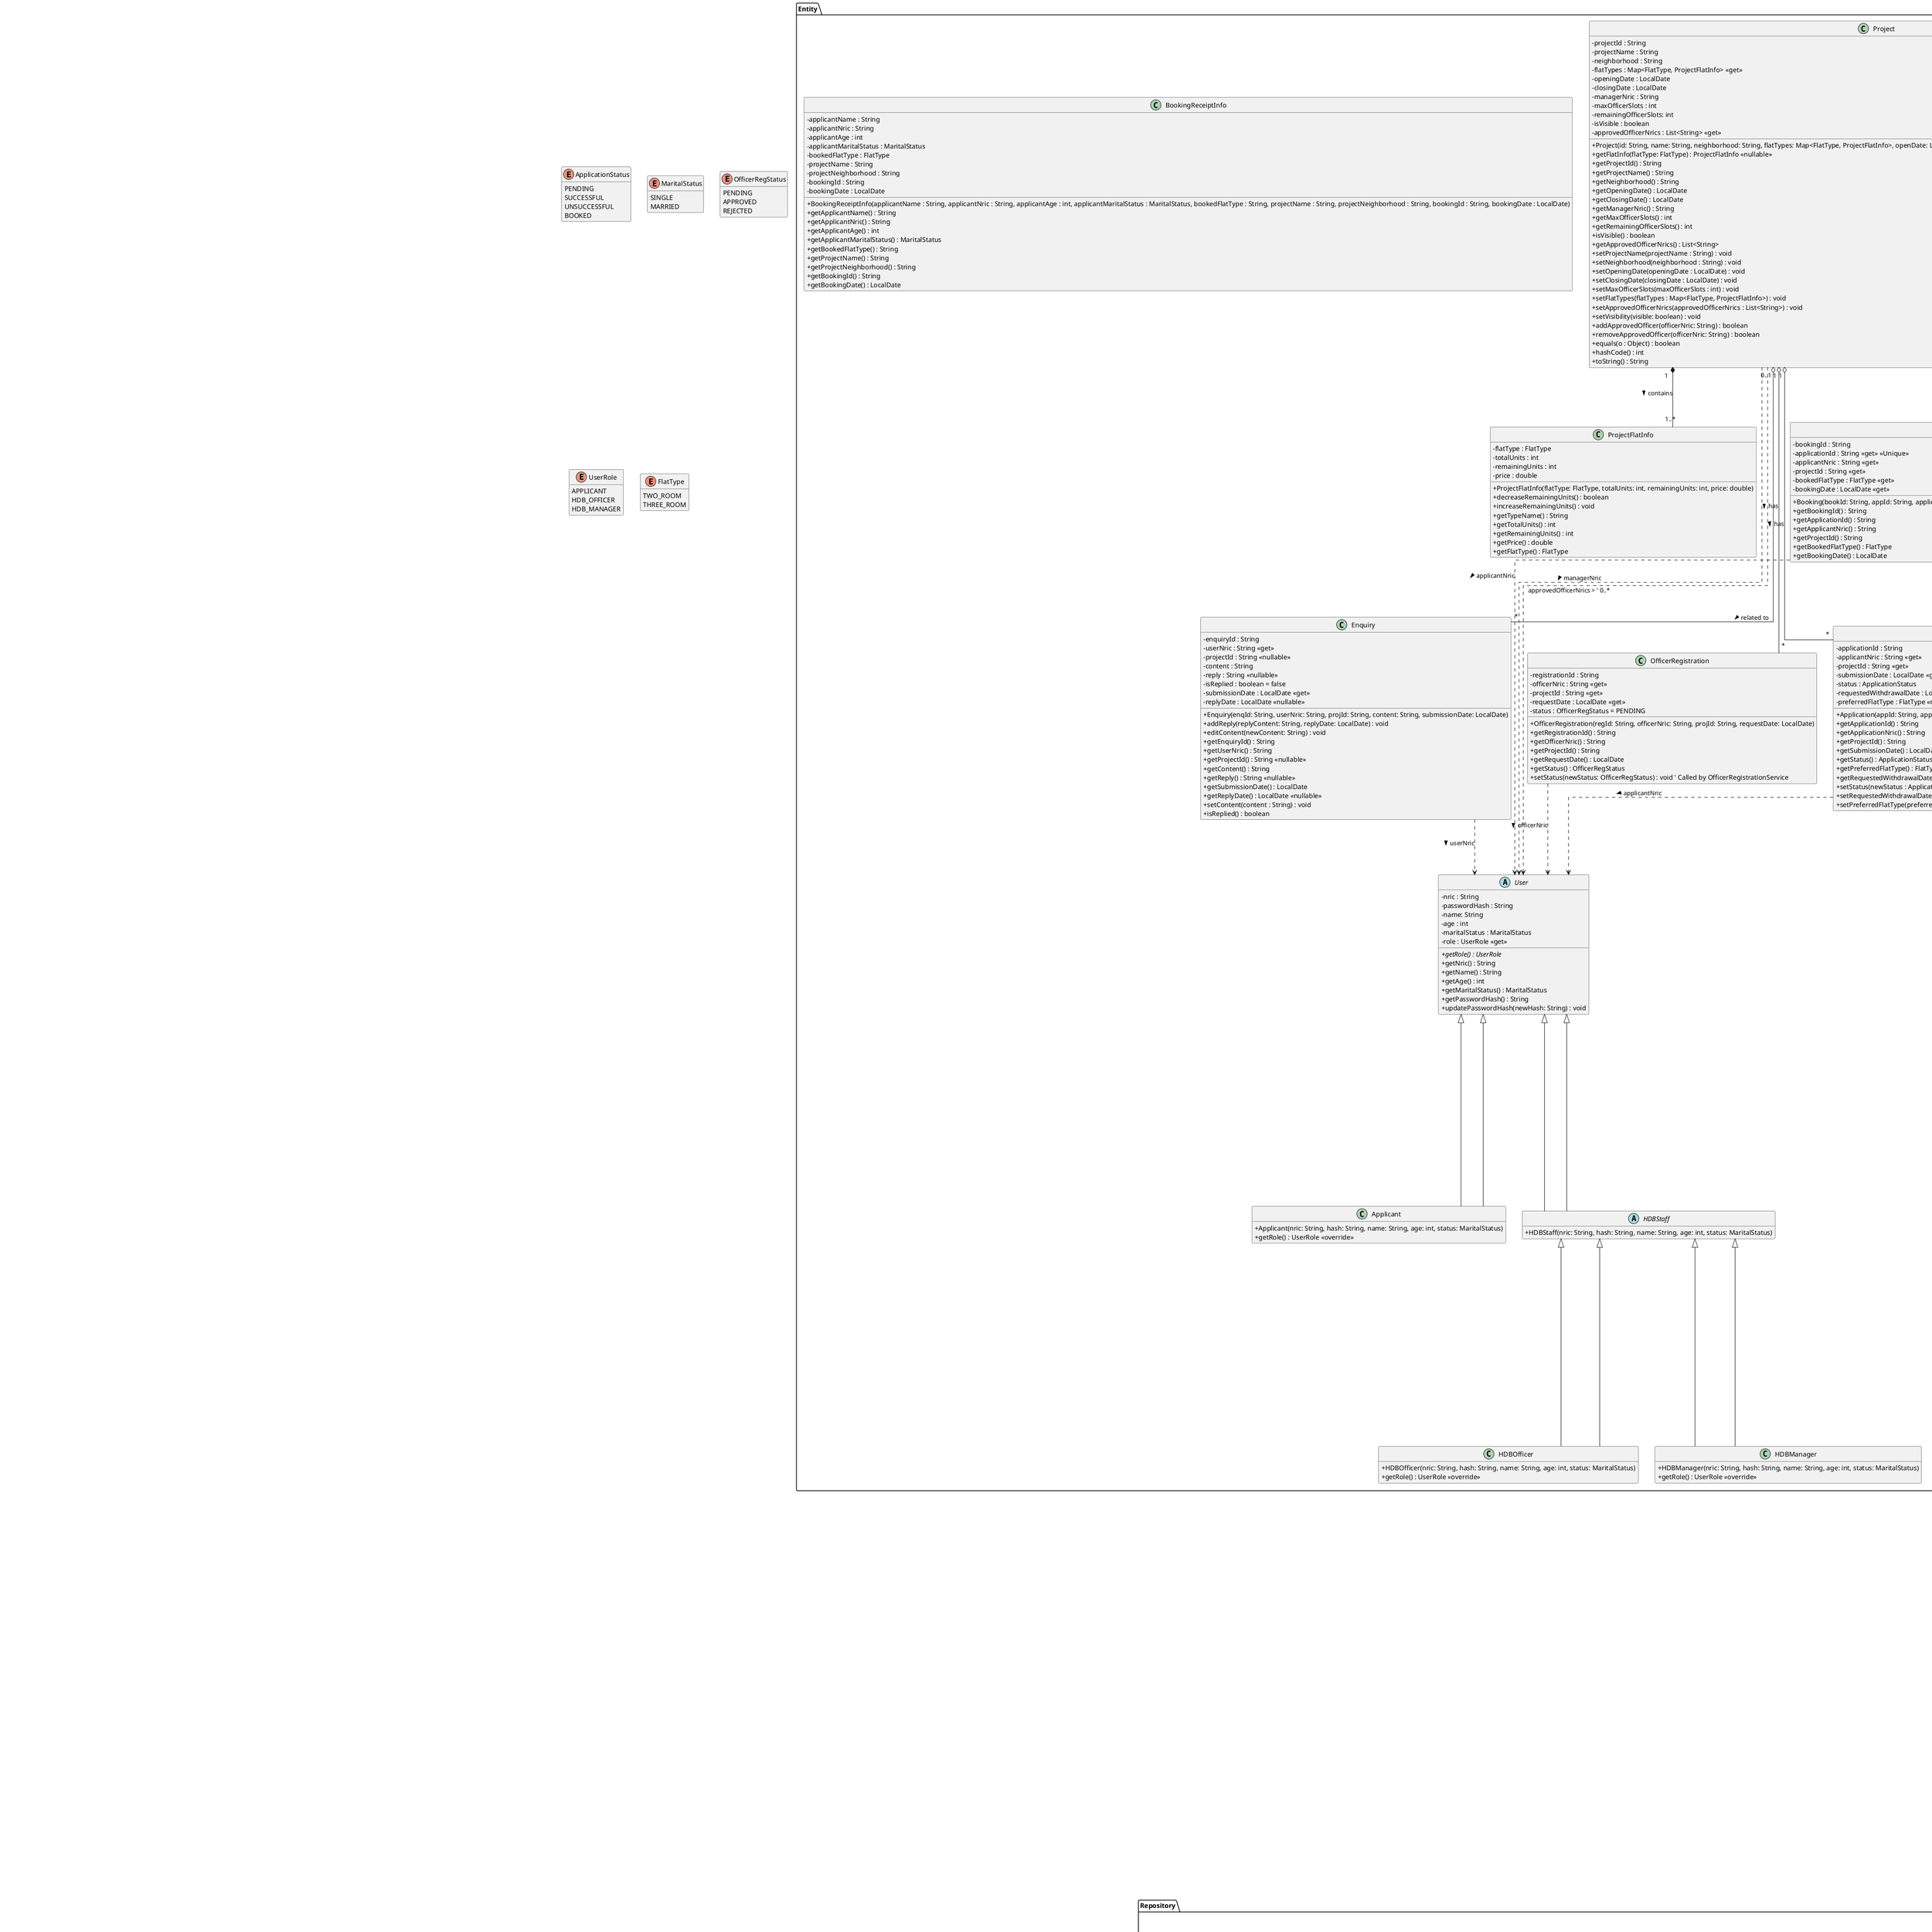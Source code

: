 @startuml

' --- Settings ---
skinparam classAttributeIconSize 0
hide empty members
skinparam packageStyle rect
skinparam linetype ortho

' --- Enums ---
enum ApplicationStatus {
    PENDING
    SUCCESSFUL
    UNSUCCESSFUL
    BOOKED
}
enum MaritalStatus {
    SINGLE
    MARRIED
}
enum OfficerRegStatus {
    PENDING
    APPROVED
    REJECTED
}
enum UserRole {
    APPLICANT
    HDB_OFFICER
    HDB_MANAGER
}
enum FlatType {
    TWO_ROOM
    THREE_ROOM
}

' --- Entity Layer ---
package Entity <<Folder>> {
    abstract class User {
        - nric : String
        - passwordHash : String
        - name: String
        - age : int
        - maritalStatus : MaritalStatus
        - role : UserRole <<get>>
        + {abstract} getRole() : UserRole
        + getNric() : String
        + getName() : String
        + getAge() : int
        + getMaritalStatus() : MaritalStatus
        + getPasswordHash() : String
        + updatePasswordHash(newHash: String) : void
    }

    class Applicant extends User {
        + Applicant(nric: String, hash: String, name: String, age: int, status: MaritalStatus)
        + getRole() : UserRole <<override>>
    }

    abstract class HDBStaff extends User {
         + HDBStaff(nric: String, hash: String, name: String, age: int, status: MaritalStatus)
    }

    class HDBOfficer extends HDBStaff {
        + HDBOfficer(nric: String, hash: String, name: String, age: int, status: MaritalStatus)
        + getRole() : UserRole <<override>>
    }

    class HDBManager extends HDBStaff {
        + HDBManager(nric: String, hash: String, name: String, age: int, status: MaritalStatus)
        + getRole() : UserRole <<override>>
    }

    class ProjectFlatInfo {
        - flatType : FlatType
        - totalUnits : int
        - remainingUnits : int
        - price : double
        + ProjectFlatInfo(flatType: FlatType, totalUnits: int, remainingUnits: int, price: double)
        + decreaseRemainingUnits() : boolean
        + increaseRemainingUnits() : void
        + getTypeName() : String
        + getTotalUnits() : int
        + getRemainingUnits() : int
        + getPrice() : double
        + getFlatType() : FlatType
    }

    class Project {
        - projectId : String
        - projectName : String
        - neighborhood : String
        - flatTypes : Map<FlatType, ProjectFlatInfo> <<get>>
        - openingDate : LocalDate
        - closingDate : LocalDate
        - managerNric : String
        - maxOfficerSlots : int
        - remainingOfficerSlots: int
        - isVisible : boolean
        - approvedOfficerNrics : List<String> <<get>>
        + Project(id: String, name: String, neighborhood: String, flatTypes: Map<FlatType, ProjectFlatInfo>, openDate: LocalDate, closeDate: LocalDate, managerNric: String, maxOfficerSlots: int)
        + getFlatInfo(flatType: FlatType) : ProjectFlatInfo <<nullable>>
        + getProjectId() : String
        + getProjectName() : String
        + getNeighborhood() : String
        + getOpeningDate() : LocalDate
        + getClosingDate() : LocalDate
        + getManagerNric() : String
        + getMaxOfficerSlots() : int
        + getRemainingOfficerSlots() : int
        + isVisible() : boolean
        + getApprovedOfficerNrics() : List<String>
        + setProjectName(projectName : String) : void
        + setNeighborhood(neighborhood : String) : void
        + setOpeningDate(openingDate : LocalDate) : void
        + setClosingDate(closingDate : LocalDate) : void
        + setMaxOfficerSlots(maxOfficerSlots : int) : void
        + setFlatTypes(flatTypes : Map<FlatType, ProjectFlatInfo>) : void
        + setApprovedOfficerNrics(approvedOfficerNrics : List<String>) : void
        + setVisibility(visible: boolean) : void
        + addApprovedOfficer(officerNric: String) : boolean
        + removeApprovedOfficer(officerNric: String) : boolean
        + equals(o : Object) : boolean
        + hashCode() : int
        + toString() : String
    }

    class Application {
        - applicationId : String
        - applicantNric : String <<get>>
        - projectId : String <<get>>
        - submissionDate : LocalDate <<get>>
        - status : ApplicationStatus
        - requestedWithdrawalDate : LocalDate <<nullable>> ' Set by ApplicationService
        - preferredFlatType : FlatType <<nullable>> <<get>> <<set>>
        + Application(appId: String, applicantNric: String, projId: String, submissionDate: LocalDate)
        + getApplicationId() : String
        + getApplicationNric() : String
        + getProjectId() : String
        + getSubmissionDate() : LocalDate
        + getStatus() : ApplicationStatus
        + getPreferredFlatType() : FlatType
        + getRequestedWithdrawalDate() : LocalDate
        + setStatus(newStatus : ApplicationStatus) : void
        + setRequestedWithdrawalDate(requestedWithdrawalDate : LocalDate) : void
        + setPreferredFlatType(preferredFlatType : FlatType) : void
    }

    class Booking {
        - bookingId : String
        - applicationId : String <<get>> <<Unique>>
        - applicantNric : String <<get>>
        - projectId : String <<get>>
        - bookedFlatType : FlatType <<get>>
        - bookingDate : LocalDate <<get>>
        + Booking(bookId: String, appId: String, applicantNric: String, projId: String, flatType: FlatType, bookingDate: LocalDate)
        + getBookingId() : String
        + getApplicationId() : String
        + getApplicantNric() : String
        + getProjectId() : String
        + getBookedFlatType() : FlatType
        + getBookingDate() : LocalDate
    }

    class BookingReceiptInfo {
        - applicantName : String
        - applicantNric : String
        - applicantAge : int
        - applicantMaritalStatus : MaritalStatus
        - bookedFlatType : FlatType
        - projectName : String
        - projectNeighborhood : String
        - bookingId : String
        - bookingDate : LocalDate
        + BookingReceiptInfo(applicantName : String, applicantNric : String, applicantAge : int, applicantMaritalStatus : MaritalStatus, bookedFlatType : String, projectName : String, projectNeighborhood : String, bookingId : String, bookingDate : LocalDate)
        + getApplicantName() : String
        + getApplicantNric() : String
        + getApplicantAge() : int
        + getApplicantMaritalStatus() : MaritalStatus
        + getBookedFlatType() : String
        + getProjectName() : String
        + getProjectNeighborhood() : String
        + getBookingId() : String
        + getBookingDate() : LocalDate
    }

    class Enquiry {
        - enquiryId : String
        - userNric : String <<get>>
        - projectId : String <<nullable>>
        - content : String
        - reply : String <<nullable>>
        - isReplied : boolean = false
        - submissionDate : LocalDate <<get>>
        - replyDate : LocalDate <<nullable>>
        + Enquiry(enqId: String, userNric: String, projId: String, content: String, submissionDate: LocalDate)
        + addReply(replyContent: String, replyDate: LocalDate) : void
        + editContent(newContent: String) : void
        + getEnquiryId() : String
        + getUserNric() : String
        + getProjectId() : String <<nullable>>
        + getContent() : String
        + getReply() : String <<nullable>>
        + getSubmissionDate() : LocalDate
        + getReplyDate() : LocalDate <<nullable>>
        + setContent(content : String) : void
        + isReplied() : boolean
    }

     class OfficerRegistration {
        - registrationId : String
        - officerNric : String <<get>>
        - projectId : String <<get>>
        - requestDate : LocalDate <<get>>
        - status : OfficerRegStatus = PENDING
        + OfficerRegistration(regId: String, officerNric: String, projId: String, requestDate: LocalDate)
        + getRegistrationId() : String
        + getOfficerNric() : String
        + getProjectId() : String
        + getRequestDate() : LocalDate
        + getStatus() : OfficerRegStatus
        + setStatus(newStatus: OfficerRegStatus) : void ' Called by OfficerRegistrationService
    }
}

' --- Exception Package ---
package Exception <<Folder>> {
    class ApplicationException extends Exception {
        + ApplicationException(message: String)
    }
    class AuthenticationException extends Exception {
        + AuthenticationException(message: String)
    }
    class BookingException extends Exception {
        + BookingException(message: String)
    }
    class DataAccessException extends RuntimeException {
        + DataAccessException(message: String, cause: Throwable)
    }
    class RegistrationException extends Exception {
        + RegistrationException(message: String)
    }
    class InvalidInputException extends Exception {
        + InvalidInputException(message: String)
    }
    class WeakPasswordException extends Exception {
        + WeakPasswordException(message: String)
    }

}

' --- Repository Package ---
package Repository <<Folder>> {

    ' --- Helper Class ---
    class CsvRepositoryHelper<ID, T> <<Helper>> {
        - filePath : String <<final>>
        - header : String[] <<final>>
        - deserializer : Function<List<String[]>, Map<ID, T>> <<final>>
        - serializer : Function<Map<ID, T>, List<String[]>> <<final>>
        + CsvRepositoryHelper(filePath: String, header: String[], deserializer: Function<List<String[]>, Map<ID, T>>, serializer: Function<Map<ID, T>, List<String[]>>)
        + loadData() : Map<ID, T> <<throws DataAccessException>>
        + saveData(entities: Map<ID, T>) : void <<throws DataAccessException>>
    }

    interface IRepository<T, ID> <<DIP>> {
        + findById(id : ID) : T <<nullable>>
        + findAll() : Map<ID, T>
        + save(entity : T) : void
        + saveAll(entities: Map<ID, T>) : void
        + loadAll() : Map<ID, T> <<throws DataAccessException>>
    }

    interface IUserRepository extends IRepository<User, String> {
    }

    interface IProjectRepository extends IRepository<Project, String> {
        + findAllFlatInfoIds() : Set<String>
        + deleteById(id : String) : void <<throws DataAccessException>>
    }

    interface IApplicationRepository extends IRepository<Application, String> {
        + findByApplicantNric(nric: String) : Application <<nullable>>
        + findByProjectId(projectId: String) : List<Application>
        + findByStatus(status : ApplicationStatus) : List<Application>
    }

    interface IBookingRepository extends IRepository<Booking, String> {
        + findByApplicantNric(nric: String) : Booking <<nullable>>
        + findByApplicationId(applicationId: String) : Booking <<nullable>>
        + findByProjectId(projectId : String) : List<Booking>
    }

    interface IEnquiryRepository extends IRepository<Enquiry, String> {
        + findByUserNric(nric: String) : List<Enquiry>
        + findByProjectId(projectId: String) : List<Enquiry>
        + deleteById(id : String) : void <<throws DataAccessException>>
    }

    interface IOfficerRegistrationRepository extends IRepository<OfficerRegistration, String> {
        + findByOfficerNric(nric: String) : List<OfficerRegistration>
        + findByProjectId(projectId: String) : List<OfficerRegistration>
    }

    class UserRepository implements IUserRepository {
        - USER_FILE_PATH : String <<static>> final
        - USER_CSV_HEADER : String[] <<static>> final
        - users : Map<String, User>
        - csvHelper : CsvRepositoryHelper<String, User> <<final>>
        - deserializeUsers(csvData : List<String[]>) : Map<String, User>
        - serializeUsers(usersToSerialize : Map<String, User>) : List<String[]>
        + UserRepository()
        + loadAll() : Map<String, User> <<throws DataAccessException>>
        + saveAll(entities : Map<String, User>) : void
        + save(entity : User) : void
        + findById(id: String) : User <<nullable>>
        + findAll() : Map<String, User>
    }

    class ProjectRepository implements IProjectRepository {
        - PROJECT_FILE_PATH : String <<static>> final
        - PROJECT_CSV_HEADER : String[] <<static>> final
        - FLAT_INFO_FILE_PATH : String <<static>> final
        - FLAT_INFO_CSV_HEADER : String[] <<static>> final
        - projects : Map<String, Project>
        - csvHelper : CsvRepositoryHelper<String, Project> <<final>>
        - loadedFlatInfoIds : Set<String>
        - deserializeProjectsAndFlatInfo(projectData : List<String[]>) : Map<String, Project> <<throws DataAccessException>>
        - serializeProjectsAndFlatInfo(projectsToSerialize : Map<String, Project>) : List<String[]> <<throws DataAccessException>>
        + ProjectRepository()
        + loadAll() : Map<String, Project> <<throws DataAccessException>>
        + saveAll(projects: Map<String, Project>) : void
        + save(project: Project) : void
        + findById(projectId: String) : Project <<nullable>>
        + findAll() : Map<String, Project>
        + findAllFlatInfoIds() : Set<String>
        + deleteById(id : String) : void <<throws DataAccessException>>
    }

    class ApplicationRepository implements IApplicationRepository {
        - APPLICATION_FILE_PATH : String <<static>> final
        - APPLICATION_CSV_HEADER : String[] <<static>> final
        - applications : Map<String, Application>
        - csvHelper : CsvRepositoryHelper<String, Application> <<final>>
        - deserializeApplications(applicationData : List<String[]>) : Map<String, Application>
        - serializeApplications(appsToSerialize : Map<String, Application>) : List<String[]>
        + ApplicationRepository()
        + loadAll() : Map<String, Application> <<throws DataAccessException>>
        + saveAll(entities : Map<String, Application>) : void
        + save(application: Application) : void
        + findById(applicationId: String) : Application <<nullable>>
        + findAll() : Map<String, Application>
        + findByApplicantNric(nric: String) : Application <<nullable>>
        + findByProjectId(projectId: String) : List<Application>
        + findByStatus(status : ApplicationStatus) : List<Application>
    }

    class BookingRepository implements IBookingRepository {
        - BOOKING_FILE_PATH : String <<static>> final
        - BOOKING_CSV_HEADER : String[] <<static>> final
        - bookings : Map<String, Booking>
        - csvHelper : CsvRepositoryHelper<String, Booking> <<final>>
        - deserializeBookings(bookingData : List<String[]>) : Map<String, Booking>
        - serializeBookings(booksToSerialize : Map<String, Booking>) : List<String[]>
        + BookingRepository()
        + loadAll() : Map<String, Booking> <<throws DataAccessException>>
        + saveAll(entities : Map<String, Booking>) : void
        + save(booking: Booking) : void
        + findById(bookingId: String) : Booking <<nullable>>
        + findAll() : Map<String, Booking>
        + findByApplicantNric(nric: String) : Booking <<nullable>>
        + findByApplicationId(applicationId: String) : Booking <<nullable>>
        + findByProjectId(projectId : String) : List<Booking>
    }

    class EnquiryRepository implements IEnquiryRepository {
        - ENQUIRY_FILE_PATH : String <<static>> final
        - ENQUIRY_CSV_HEADER : String[] <<static>> final
        - enquiries : Map<String, Enquiry>
        - csvHelper : CsvRepositoryHelper<String, Enquiry> <<final>>
        - deserializeEnquiries(enquiryData : List<String[]>) : Map<String, Enquiry>
        - serializeEnquiries(enqsToSerialize : Map<String, Enquiry>) : List<String[]>
        + EnquiryRepository()
        + loadAll() : Map<String, Enquiry> <<throws DataAccessException>>
        + saveAll(entities : Map<String, Enquiry>) : void
        + save(enquiry: Enquiry) : void
        + findById(enquiryId: String) : Enquiry <<nullable>>
        + findAll() : Map<String, Enquiry>
        + findByUserNric(nric: String) : List<Enquiry>
        + findByProjectId(projectId: String) : List<Enquiry>
        + deleteById(enquiryId : String) : void <<throws DataAccessException>>
    }

    class OfficerRegistrationRepository implements IOfficerRegistrationRepository {
        - OFFICER_REGISTRATION_FILE_PATH : String <<static>> final
        - REGISTRATION_CSV_HEADER : String[] <<static>> final
        - registrations : Map<String, OfficerRegistration>
        - csvHelper : CsvRepositoryHelper<String, OfficerRegistration> <<final>>
        - deserializeRegistrations(registrationData : List<String[]>) : Map<String, OfficerRegistration> 
        - serializeRegistrations(regsToSerialize : Map<String, OfficerRegistration>) : List<String[]>
        + OfficerRegistrationRepository()
        + loadAll() : Map<String, OfficerRegistration> <<throws DataAccessException>>
        + saveAll(entities : Map<String, OfficerRegistration>) : void
        + save(registration: OfficerRegistration) : void
        + findById(registrationId: String) : OfficerRegistration <<nullable>>
        + findAll() : Map<String, OfficerRegistration>
        + findByOfficerNric(nric: String) : List<OfficerRegistration>
        + findByProjectId(projectId: String) : List<OfficerRegistration>
    }
}

' --- Utility Package ---
package Utility <<Folder>> {
    class FileUtil <<Utility>> {
        + {static} readCsvLines(filePath: String) : List<String[]> <<throws IOException>>
        + {static} writeCsvLines(filePath: String, data: List<String[]>, header: String[]) : void <<throws IOException>>
        + {static} parseLocalDate(dateString: String) : LocalDate <<nullable>>
        + {static} formatLocalDate(date: LocalDate) : String
        + {static} parseEnum(enumClass: Class<E>, value: String, defaultValue: E) : E
        + {static} joinList(list: List<String>, delimiter: String) : String
        + {static} splitString(str: String, delimiter: String) : List<String>
        + {static} parseIntOrDefault(value: String, defaultValue: Integer) : Integer
        + {static} parseDoubleOrDefault(value: String, defaultValue: Double) : Double
    }
    class ValidationUtil <<Utility>> {
        - {static final} NRIC_REGEX: String
        - {static final} MIN_LENGTH: int
        - {static final} MAX_LENGTH: int
        - {static final} WHITESPACE_PATTERN: Pattern 
        + {static final} ALLOWED_SPECIAL_CHARS: String
        + {static} isValidNric(nric: String) : boolean
        + {static} validatePasswordStrength(password: String): String
    }
    class PasswordUtil <<Utility>> {
        + {static} hashPassword(plainPassword: String) : String
        + {static} verifyPassword(plainPassword: String, storedHash: String) : boolean
    }
    class IdGenerator <<Utility>> {
        + {static} generateApplicationId() : String
        + {static} generateBookingId() : String
        + {static} generateEnquiryId() : String
        + {static} generateOfficerRegId() : String
        + {static} generateProjectId() : String
        + {static} generateProjectFlatInfoId() : String
    }
    
}

' --- Service Layer ---
package Service <<Folder>> {
    interface IUserService <<ISP>> {
        + findUserById(nric: String) : User <<nullable>>
        + findUserNames(nrics: Collection<String>) : Map<String, String>
    }

    class UserService implements IUserService {
        - userRepository : IUserRepository
        + UserService(userRepository: IUserRepository)
        + findUserById(nric: String) : User <<nullable>>
        + findUserNames(nrics: Collection<String>) : Map<String, String>
    }

    interface IAuthenticationService <<ISP>> {
        + login(nric: String, password: String) : User <<throws AuthenticationException>>
        + changePassword(user: User, newPassword: String) : boolean
        + registerApplicant(nric: String, plainPassword: String, name: String, age: int, maritalStatus MaritalStatus) : boolean <<throws AuthenticationException, DataAccessException>>
    }
    class AuthenticationService implements IAuthenticationService {
        - userRepository : IUserRepository
        + AuthenticationService(userRepository: IUserRepository)
        + login(nric: String, password: String) : User <<throws AuthenticationException>>
        + changePassword(user: User, newPassword: String) : boolean <<throws WeakPasswordException, DataAccessException>>
        + registerApplicant(nric: String, plainPassword: String, name: String, age: int, maritalStatus MaritalStatus) : boolean <<throws AuthenticationException, DataAccessException>>
    }

    interface IBookingService <<ISP>> {
         + performBooking(officer: HDBOfficer, applicantNric: String, flatType: FlatType) : Booking <<throws BookingException>>
         + getBookingsByProject(projectId : String) : List<Booking> <<throws BookingException>>
    }
    class BookingService implements IBookingService {
        - applicationRepo : IApplicationRepository
        - projectRepo : IProjectRepository
        - bookingRepo : IBookingRepository
        - userRepo : IUserRepository
        + BookingService(appRepo: IApplicationRepository, projRepo: IProjectRepository, bookingRepo: IBookingRepository, userRepo: IUserRepository)
        + performBooking(officer: HDBOfficer, applicantNric: String, flatType: FlatType) : Booking <<throws BookingException>>
        + getBookingsByProject(projectId : String) : List<Booking> <<throws BookingException>>
    }

    interface IReceiptService <<ISP>> {
        + generateBookingReceipt(booking: Booking) : BookingReceiptInfo <<throws DataAccessException>>
    }
    class ReceiptService implements IReceiptService {
         - bookingRepo : IBookingRepository
         - userRepo : IUserRepository
         - projectRepo : IProjectRepository
        + ReceiptService(bookRepo: IBookingRepository, userRepo: IUserRepository, projRepo: IProjectRepository)
        + generateBookingReceipt(booking: Booking) : BookingReceiptInfo <<throws DataAccessException>>
    }

    interface IEligibilityService <<ISP>> {
         + canApplicantApply(user: User, project: Project) : boolean
         + isApplicantEligibleForFlatType(user : User, flatType : FlatType) : boolean
         + canOfficerRegister(officer: HDBOfficer, project: Project, allRegistrations: Collection<OfficerRegistration>, allApplications: Collection<Application>) : boolean
         + checkManagerProjectHandlingEligibility(manager : HDBManager, newProjectOpenDate : LocalDate, newProjectCloseDate : LocalDate, allExistingProjects : Collection<Project>) : boolean
     }
     class EligibilityService implements IEligibilityService {
         - projectRepository : IProjectRepository ' Added dependency based on method signature
         + EligibilityService(projectRepository : IProjectRepository)
         + canApplicantApply(user: User, project: Project) : boolean
         + isApplicantEligibleForFlatType(user : User, flatType : FlatType) : boolean
         + canOfficerRegister(officer: HDBOfficer, project: Project, allRegistrations: Collection<OfficerRegistration>, allApplications: Collection<Application>) : boolean
         + checkManagerProjectHandlingEligibility(manager : HDBManager, newProjectOpenDate : LocalDate, newProjectCloseDate : LocalDate, allExistingProjects : Collection<Project>) : boolean
     }

      interface IProjectService <<ISP>> {
        + createProject(manager: HDBManager, name: String, neighborhood: String, flatInfoMap: Map<FlatType, ProjectFlatInfo>, openDate: LocalDate, closeDate: LocalDate, officerSlots: int) : Project <<throws RegistrationException>>;
        + editCoreProjectDetails(manager: HDBManager, projectId: String, name: String, neighborhood: String, openDate: LocalDate, closeDate: LocalDate, officerSlots: int) : boolean;
        + deleteProject(manager: HDBManager, projectId: String) : boolean;
        + toggleVisibility(manager: HDBManager, projectId: String) : boolean;
        + getVisibleProjectsForUser(user: User, filters: Map<String, Object>) : List<Project>;
        + getVisibleProjectsForUser(user: User) : List<Project>;
        + getAllProjects(user: User, filters: Map<String, Object>) : List<Project>;
        + getProjectsManagedBy(managerNric: String) : List<Project>;
        + getProjectsManagedBy(managerNric: String, filters : Map<String, Object>) : List<Project>;
        + findProjectById(projectId: String) : Project <<nullable>>;
        + getProjectsAvailableForOfficerRegistration(officer: HDBOfficer): List<Project>;
    }

    class ProjectService implements IProjectService {
        - projectRepo : IProjectRepository;
        - userRepo : IUserRepository;
        - eligibilityService : IEligibilityService;
        + ProjectService(projectRepo: IProjectRepository, userRepo: IUserRepository, eligSvc: IEligibilityService);
        + createProject(manager: HDBManager, name: String, neighborhood: String, flatInfoMap: Map<FlatType, ProjectFlatInfo>, openDate: LocalDate, closeDate: LocalDate, officerSlots: int) : Project <<throws RegistrationException>>;
        + editCoreProjectDetails(manager: HDBManager, projectId: String, name: String, neighborhood: String, openDate: LocalDate, closeDate: LocalDate, officerSlots: int) : boolean;
        + deleteProject(manager: HDBManager, projectId: String) : boolean;
        + toggleVisibility(manager: HDBManager, projectId: String) : boolean;
        + getVisibleProjectsForUser(user: User, filters: Map<String, Object>) : List<Project>;
        + getVisibleProjectsForUser(user: User) : List<Project>;
        + getAllProjects(user: User, filters: Map<String, Object>) : List<Project>; ' Corrected user type
        + getProjectsManagedBy(managerNric: String) : List<Project>;
        + getProjectsManagedBy(managerNric: String, filters : Map<String, Object>) : List<Project>;
        + findProjectById(projectId: String) : Project <<nullable>>;
        + getProjectsAvailableForOfficerRegistration(officer: HDBOfficer): List<Project>;
    }

    interface IApplicationService <<ISP>> {
        + submitApplication(user: User, projectId: String, preferredFlatType: FlatType <<nullable>>) : Application <<throws ApplicationException>>
        + requestWithdrawal(user: User) : boolean <<throws ApplicationException>>;
        + reviewApplication(manager: HDBManager, applicationId: String, approve: boolean) : boolean <<throws ApplicationException>>;
        + reviewWithdrawal(manager: HDBManager, applicationId: String, approve: boolean) : boolean <<throws ApplicationException>>;
        + getApplicationForUser(applicantNric: String) : Application <<nullable>>;
        + getApplicationsByProject(projectId: String) : List<Application>;
        + getApplicationsByStatus(status: ApplicationStatus) : List<Application>;
    }
    class ApplicationService implements IApplicationService {
        - applicationRepo : IApplicationRepository;
        - projectRepo : IProjectRepository;
        - eligibilityService : IEligibilityService;
        - userRepo : IUserRepository;
        - bookingRepo : IBookingRepository;
        - officerRegRepo : IOfficerRegistrationRepository;
        + ApplicationService(appRepo: IApplicationRepository, projRepo: IProjectRepository, eligSvc: IEligibilityService, userRepo: IUserRepository, bookingRepo: IBookingRepository, officerRegRepo : IOfficerRegistrationRepository);
        + submitApplication(user: User, projectId: String, preferredFlatType: FlatType <<nullable>>) : Application <<throws ApplicationException>>
        + requestWithdrawal(user: User) : boolean <<throws ApplicationException>>;
        + reviewApplication(manager: HDBManager, applicationId: String, approve: boolean) : boolean <<throws ApplicationException>>;
        + reviewWithdrawal(manager: HDBManager, applicationId: String, approve: boolean) : boolean <<throws ApplicationException>>;
        + getApplicationForUser(applicantNric: String) : Application <<nullable>>;
        + getApplicationsByProject(projectId: String) : List<Application>;
        + getApplicationsByStatus(status: ApplicationStatus) : List<Application>;
    }

    interface IOfficerRegistrationService <<ISP>> {
        + requestProjectRegistration(officer: HDBOfficer, projectId: String) : OfficerRegistration <<throws RegistrationException>>;
        + reviewRegistration(manager: HDBManager, registrationId: String, approve: boolean) : boolean <<throws RegistrationException>>;
        + getRegistrationStatus(officer: HDBOfficer, projectId: String) : OfficerRegStatus <<nullable>>;
        + getPendingRegistrations() : List<OfficerRegistration>;
        + getPendingRegistrationsForProject(projectId : String) : List<OfficerRegistration>;
        + getPendingRegistrationsCountForProject(projectId : String) : int;
        + getRegistrationsByProject(projectId: String) : List<OfficerRegistration>;
        + getRegistrationsByOfficer(officerNric: String) : List<OfficerRegistration>;
    }
    class OfficerRegistrationService implements IOfficerRegistrationService {
        - registrationRepo : IOfficerRegistrationRepository;
        - projectRepo : IProjectRepository;
        - applicationRepo : IApplicationRepository;
        - eligibilityService : IEligibilityService;
        + OfficerRegistrationService(regRepo: IOfficerRegistrationRepository, projRepo: IProjectRepository, appRepo: IApplicationRepository, eligSvc: IEligibilityService);
        + requestProjectRegistration(officer: HDBOfficer, projectId: String) : OfficerRegistration <<throws RegistrationException>>;
        + reviewRegistration(manager: HDBManager, registrationId: String, approve: boolean) : boolean <<throws RegistrationException>>;
        + getRegistrationStatus(officer: HDBOfficer, projectId: String) : OfficerRegStatus <<nullable>>;
        + getPendingRegistrations() : List<OfficerRegistration>;
        + getPendingRegistrationsForProject(projectId : String) : List<OfficerRegistration>;
        + getPendingRegistrationsCountForProject(projectId : String) : int;
        + getRegistrationsByProject(projectId: String) : List<OfficerRegistration>;
        + getRegistrationsByOfficer(officerNric: String) : List<OfficerRegistration>;
    }

    interface IEnquiryService <<ISP>> {
        + createEnquiry(user: User, projectId: String <<nullable>>, content: String) : Enquiry;
        + editEnquiry(enquiryId: String, newContent: String, user: User) : boolean;
        + deleteEnquiry(enquiryId: String, user: User) : boolean;
        + replyToEnquiry(enquiryId: String, replyContent: String, staff: HDBStaff) : boolean;
        + viewMyEnquiries(user: User) : List<Enquiry>;
        + viewAllEnquiries() : List<Enquiry>;
        + viewProjectEnquiries(projectId: String) : List<Enquiry>;
        + findEnquiryById(enquiryId: String) : Enquiry <<nullable>>;
    }
    class EnquiryService implements IEnquiryService {
        - enquiryRepo : IEnquiryRepository;
        + EnquiryService(enquiryRepo: IEnquiryRepository);
        + createEnquiry(user: User, projectId: String <<nullable>>, content: String) : Enquiry;
        + editEnquiry(enquiryId: String, newContent: String, user: User) : boolean;
        + deleteEnquiry(enquiryId: String, user: User) : boolean;
        + replyToEnquiry(enquiryId: String, replyContent: String, staff: HDBStaff) : boolean;
        + viewMyEnquiries(user: User) : List<Enquiry>;
        + viewAllEnquiries() : List<Enquiry>;
        + viewProjectEnquiries(projectId: String) : List<Enquiry>;
        + findEnquiryById(enquiryId: String) : Enquiry <<nullable>>;
    }

     interface IReportService <<ISP>> {
        + generateBookingReport(filters: Map<String, String>) : String;
     }
     class ReportService implements IReportService {
         - bookingRepo : IBookingRepository;
         - projectRepo : IProjectRepository;
         - userRepo : IUserRepository;
         - applicationRepo : IApplicationRepository;
         + ReportService(bookRepo: IBookingRepository, projRepo: IProjectRepository, userRepo: IUserRepository, appRepo: IApplicationRepository);
         + generateBookingReport(filters: Map<String, String>) : String;
     }
}

' --- Controller Layer ---
package Controller <<Folder>> {
    class ControllerContainer {
       + authController : AuthenticationController
       + userController : UserController
       + projectController : ProjectController
       + appController : ApplicationController
       + officerRegController : OfficerRegistrationController
       + bookingController : BookingController
       + receiptController : ReceiptController
       + enquiryController : EnquiryController
       + reportController : ReportController
       + ControllerContainer(auth: AuthenticationController, user: UserController, proj: ProjectController, app: ApplicationController, reg: OfficerRegistrationController, book: BookingController, receipt: ReceiptController, enq: EnquiryController, report: ReportController)
    }

    class UserController {
        - userService : IUserService
        + UserController(userService: IUserService)
        + getUserName(nric: String) : String
        + getUserNamesForList(nrics: Collection<String>) : Map<String, String>
    }

    class AuthenticationController {
        - authService : IAuthenticationService;
        + AuthenticationController(authService: IAuthenticationService);
        + login(nric: String, password: String) : User <<throws AuthenticationException>>
        + changePassword(user: User) : boolean <<throws WeakPasswordException, DataAccessException>>
        + registerApplicant(nric: String, plainPassword: String, name: String, age: int, maritalStatus: MaritalStatus) : boolean <<throws AuthenticationException, DataAccessException>>; 
    }

    class ProjectController {
        - projectService : IProjectService;
        + ProjectController(projectService: IProjectService);
        + createProject(manager: HDBManager, name: String, neighborhood: String, flatInfoMap: Map<FlatType, ProjectFlatInfo>, openDate: LocalDate, closeDate: LocalDate, officerSlots: int) : Project <<throws RegistrationException, InvalidInputException>>;
        + editProject(manager: HDBManager, projectId: String, name: String, neighborhood: String, openDate: LocalDate, closeDate: LocalDate, officerSlots: int) : boolean <<throws InvalidInputException>>;
        + deleteProject(manager: HDBManager, projectId: String) : boolean;
        + toggleProjectVisibility(manager: HDBManager, projectId: String) : boolean;
        + getVisibleProjects(user: User) : List<Project>;
        + getVisibleProjects(user: User, filters : Map<String, Object>) : List<Project>;
        + getAllProjects(user: HDBStaff, filters: Map<String, Object>) : List<Project>;
        + getProjectsManagedBy(manager: HDBManager) : List<Project>;
        + getProjectsManagedBy(manager: HDBManager, filters: Map<String, Object>) : List<Project>;
        + findProjectById(projectId: String) : Project <<nullable>>;
        + getProjectsAvailableForRegistration(officer: HDBOfficer): List<Project>;
    }

    class ApplicationController {
        - applicationService : IApplicationService;
        + ApplicationController(applicationService: IApplicationService);
        + submitApplication(user: User, projectId: String, preferredFlatType: FlatType <<nullable>>) : Application <<throws ApplicationException>>
        + requestWithdrawal(user: User) : boolean <<throws ApplicationException>>;
        + reviewApplication(manager: HDBManager, applicationId: String, approve: boolean) : boolean <<throws ApplicationException>>;
        + reviewWithdrawal(manager: HDBManager, applicationId: String, approve: boolean) : boolean <<throws ApplicationException>>;
        + getMyApplication(user: User) : Application <<nullable>>;
        + getProjectApplications(staff: HDBStaff, projectId: String) : List<Application>;
        + getApplicationsByStatus(staff: HDBStaff, status: ApplicationStatus) : List<Application>;
    }

    class OfficerRegistrationController {
        - registrationService : IOfficerRegistrationService;
        - projectService : IProjectService;
        + OfficerRegistrationController(regService: IOfficerRegistrationService, projService: IProjectService);
        + requestRegistration(officer: HDBOfficer, projectId: String) : OfficerRegistration <<throws RegistrationException>>;
        + reviewRegistration(manager: HDBManager, registrationId: String, approve: boolean) : boolean <<throws RegistrationException>>;
        + getMyRegistrationStatus(officer: HDBOfficer, projectId: String) : OfficerRegStatus <<nullable>>;
        + getPendingRegistrations(manager: HDBManager) : List<OfficerRegistration>;
        + getPendingRegistrationCountForProject(staff : HDBStaff, projectId : String) : int
        + getProjectRegistrations(staff: HDBStaff, projectId: String) : List<OfficerRegistration>;
        + getApprovedHandlingProject(officer: HDBOfficer) : List<Project> <<nullable>>
        + getMyRegistrations(officer: HDBOfficer): List<OfficerRegistration>;
    }

    class BookingController {
         - bookingService : IBookingService;
         + BookingController(bookingService: IBookingService);
         + createBooking(officer: HDBOfficer, applicantNric: String, flatType: FlatType) : Booking <<throws BookingException, InvalidInputException>>;
         + getBookingsForProject(projectId : String) : List<Booking> <<throws BookingException>>
    }

    class ReceiptController {
        - receiptService : IReceiptService;
        + ReceiptController(receiptService: IReceiptService);
        + getBookingReceiptInfo(officer: HDBOfficer, booking: Booking) : BookingReceiptInfo <<throws DataAccessException>>;
    }

     class EnquiryController {
        - enquiryService : IEnquiryService;
        + EnquiryController(enquiryService: IEnquiryService);
        + createEnquiry(user: User, projectId: String <<nullable>>, content: String) : Enquiry <<throws InvalidInputException>>;
        + editMyEnquiry(user: User, enquiryId: String, newContent: String) : boolean <<throws InvalidInputException>>;
        + deleteMyEnquiry(user: User, enquiryId: String) : boolean;
        + replyToEnquiry(staff: HDBStaff, enquiryId: String, replyContent: String) : boolean <<throws InvalidInputException>>;
        + viewMyEnquiries(user: User) : List<Enquiry>;
        + viewAllEnquiries(staff: HDBStaff) : List<Enquiry>;
        + viewProjectEnquiries(staff: HDBStaff, projectId: String) : List<Enquiry>;
     }

     class ReportController {
         - reportService : IReportService;
         + ReportController(reportService: IReportService);
         + generateBookingReport(manager: HDBManager, filters: Map<String, String>) : String;
     }
}

' --- Views Layer ---
package Views <<Folder>> {
    class MainApp {
        - controllerContainer : ControllerContainer
        - scanner : Scanner
        - mainMenuUI : MainMenuUI
        - currentUser : User <<nullable>>
        + MainApp(controllers: ControllerContainer, scanner: Scanner)
        + {static} main(args : String[]) : void
        + {static} initialiseComponents : ControllerContainer
        + run() : void
        - routeToRoleUI(user: User) : void
    }

    abstract class BaseUI {
        # scanner : Scanner
        + BaseUI(scanner: Scanner)
        + displayMessage(message: String) : void
        + promptForInput(prompt: String) : String
        + promptForPassword(prompt: String) : String
        + promptForPasswordWithToggle(prompt: String)
        public String promptForPasswordWithToggle(String prompt)
        + promptForInt(prompt: String) : int
        + promptForDouble(prompt: String) : double
        + promptForDate(prompt: String) : LocalDate
        + promptForEnum(prompt: String, enumClass: Class<E>) : E
        + promptForConfirmation(prompt: String) : boolean
        # displayError(message: String) : void
        # clearConsole() : void
        # displayHeader(title: String) : void
        # displayList(items: List<T>, formatter: Function<T, String>) : void
        # pause() : void
        # formatDateSafe(date : LocalDate) : String
        # formatEnumName(enumConstant : Enum<?>) : String
    }

    class LoginUI extends BaseUI {
        - authController : AuthenticationController
        + LoginUI(authController: AuthenticationController, scanner: Scanner)
        + displayLogin() : User <<nullable>>
        + displayRegister() : void
    }

    class MainMenuUI extends BaseUI {
        - loginUI : LoginUI
        + MainMenuUI(authController: AuthenticationController, scanner: Scanner)
        + displayMainMenu() : User <<nullable>>
    }

    class ApplicantUI extends BaseUI {
        - user : Applicant
        - userController : UserController
        - projectController : ProjectController
        - appController : ApplicationController
        - enquiryController : EnquiryController
        - authController : AuthenticationController
        - projectUIHelper : ProjectUIHelper
        - accountUIHelper : AccountUIHelper
        - enquiryUIHelper : EnquiryUIHelper
        - applicationUIHelper : ApplicationUIHelper
        - handleViewAndApplyProjects() : void
        - handleViewAndWithdrawApplication() : void
        - handleSubmitEnquiry() : void
        - handleManageMyEnquiries() : void
        - handleEditEnquiryAction() : void
        - handleDeleteEnquiryAction() : void
        - handleChangePassword() : void
        + ApplicantUI(user: Applicant, userCtrl: UserController, projCtrl: ProjectController, appCtrl: ApplicationController, enqCtrl: EnquiryController, authCtrl: AuthenticationController, scanner: Scanner)
        + displayMainMenu() : void
    }

    class HDBOfficerUI extends BaseUI {
        - user : HDBOfficer
        - userController : UserController
        - projectController : ProjectController
        - appController : ApplicationController
        - officerRegController : OfficerRegistrationController
        - bookingController : BookingController
        - receiptController : ReceiptController
        - enquiryController : EnquiryController
        - authController : AuthenticationController
        - projectUIHelper : ProjectUIHelper
        - accountUIHelper : AccountUIHelper
        - enquiryUIHelper : EnquiryUIHelper
        - applicationUIHelper : ApplicationUIHelper
        - officerRegUIHelper : OfficerRegUIHelper
        - bookingUIHelper : BookingUIHelper
        - currentProjectFilters : Map<String, Object>
        - handleViewAndApplyProjects() : void
        - handleViewAndWithdrawApplication() : void
        - handleSubmitEnquiry() : void
        - handleManageMyEnquiries() : void
        - handleEditEnquiryAction() : void
        - handleDeleteEnquiryAction() : void
        - handleRequestRegistration() : void
        - handleViewRegistrationStatus() : void
        - handleManageHandlingProject() : void
        - handlePerformBookingAction() : void
        - handleGenerateReceiptAction() : void
        - handleViewAndReplyProjectEnquiriesAction() : void
        - handleChangePassword() : void
        + HDBOfficerUI(user: HDBOfficer, userCtrl: UserController, projCtrl: ProjectController, appCtrl: ApplicationController, offRegCtrl: OfficerRegistrationController, bookCtrl: BookingController, receiptCtrl: ReceiptController, enqCtrl: EnquiryController, authCtrl: AuthenticationController, scanner: Scanner)
        + displayMainMenu() : void
     }

    class HDBManagerUI extends BaseUI {
        - user : HDBManager
        - userController : UserController
        - projectController : ProjectController
        - appController : ApplicationController
        - officerRegController : OfficerRegistrationController
        - enquiryController : EnquiryController
        - reportController : ReportController
        - authController : AuthenticationController
        - projectUIHelper : ProjectUIHelper
        - accountUIHelper : AccountUIHelper
        - applicationUIHelper : ApplicationUIHelper
        - enquiryUIHelper : EnquiryUIHelper
        - officerRegUIHelper : OfficerRegUIHelper
        - currentProjectFilters : Map<String, Object>
        - handleManageProjects() : void <<throws RegistrationException, InvalidInputException>>
        - handleCreateProject() : void <<throws RegistrationException, InvalidInputException>>
        - handleEditProject() : void <<throws InvalidInputException>>
        - handleDeleteProject() : void
        - handleToggleVisibility() : void
        - handleViewAllProjects() : void <<throws AuthorizationException>>
        - handleViewMyProjects() : void <<throws AuthorizationException>>
        - handleReviewOfficerRegistrations() : void <<throws RegistrationException>>
        - handleReviewApplications() : void <<throws ApplicationException>>
        - handleReviewWithdrawal() : void <<throws ApplicationException>>
        - handleViewReplyEnquiries() : void <<throws InvalidInputException>>
        - handleGenerateReport() : void
        - handleChangePassword() : void
        - promptForDateOrKeep(prompt : String, currentValue : LocalDate) : LocalDate
        - promptForIntOrKeep(prompt : String, currentValue : int) : int
        - promptForOptionalInput(prompt : String, originalValue : String) : String
        + HDBManagerUI(user: HDBManager, projCtrl: ProjectController, appCtrl: ApplicationController, offRegCtrl: OfficerRegistrationController, enqCtrl: EnquiryController, reportCtrl: ReportController, authCtrl: AuthenticationController, scanner: Scanner)
        + displayMainMenu() : void
     }

    class AccountUIHelper {
        - baseUI : BaseUI
        - authController : AuthenticationController
        + AccountUIHelper(baseUI: BaseUI, authController: AuthenticationController)
        + handlePasswordChange(currentUser: User) : boolean
    }

    class ProjectUIHelper {
        - baseUI : BaseUI
        - projectController : ProjectController
        - userController : UserController
        + ProjectUIHelper(baseUI: BaseUI, userCtrl: UserController, projCtrl: ProjectController)
        + selectProjectFromList(projects: List<Project>, listTitle: String) : Project <<nullable>>
        + displayApplicantProjectDetails(project: Project) : void
        + displayStaffProjectDetails(project: Project, pendingCount: int) : void
        + displayFlatInfoSection(project: Project) : void
        + promptForProjectFilters(allowStaffFilters: boolean) : Map<String, Object>
        + displayFlatAvailability(project: Project) : void
    }

    class ApplicationUIHelper {
        - baseUI : BaseUI
        - applicationController : ApplicationController
        - projectController : ProjectController
        - eligibilityService : IEligibilityService
        - performWithdrawalAction(user : User) : void
        - isApplicantEligibleForFlatType(user: User, flatType: FlatType) : boolean
        + ApplicationUIHelper(baseUI: BaseUI, appCtrl: ApplicationController, projCtrl: ProjectController, eligSvc: IEligibilityService)
        + performApplicationSubmission(user: User, projectId: String) : void
        + performViewAndWithdraw(user: User) : void
        + displayApplicationList(apps: List<Application>, title: String) : Map<Integer, Application>
    }

    class OfficerRegUIHelper {
        - baseUI : BaseUI
        - projectController : ProjectController
        - userController : UserController ' Added
        + OfficerRegUIHelper(baseUI: BaseUI, projectController: ProjectController, userController: UserController)
        + displayOfficerRegList(regs: List<OfficerRegistration>, title: String) : Map<Integer, OfficerRegistration>
        + selectOfficerRegFromList(regs: List<OfficerRegistration>, title: String) : OfficerRegistration <<nullable>>
        + displayOfficerRegistrationDetails(reg: OfficerRegistration) : void
        + displayOfficerRegListForViewing(regs: List<OfficerRegistration>, title: String) : void
    }

    class EnquiryUIHelper {
        - baseUI : BaseUI
        - projectController : ProjectController
        - userController : UserController
        - SNIPPET_LENGTH : int <<static>> final
        + EnquiryUIHelper(baseUI: BaseUI, userController: UserController, projectController: ProjectController)
        + selectEnquiryFromList(enquiries: List<Enquiry>, listTitle: String) : Enquiry <<nullable>>
        + displayEnquiryDetails(enquiry: Enquiry): void
        + displayEnquiryList(enquiries: List<Enquiry>, title: String): Map<Integer, Enquiry>
    }

    class BookingUIHelper {
        - baseUI : BaseUI
        - userController : UserController
        + BookingUIHelper(baseUI: BaseUI, userController: UserController)
        + selectBookingFromList(bookings: List<Booking>, title: String) : Booking <<nullable>>
        + displayBookingReceipt(receiptInfo: BookingReceiptInfo) : void
    }
}

' --- Relationships ---

' Inheritance / Realization
User <|-- Applicant
User <|-- HDBStaff
HDBStaff <|-- HDBOfficer
HDBStaff <|-- HDBManager
Exception <|-- ApplicationException
BaseUI <|-- LoginUI
IRepository <|.. IUserRepository 
IUserRepository <|.. UserRepository
IUserService <|.. UserService

' == Entity Layer Relationships ==
Project "1" *-- "1..*" ProjectFlatInfo : contains >
Project "1" o-- "*" Application       : has >
Project "1" o-- "*" Booking           : has >
Project "0..1" o-- "*" Enquiry        : related to >
Project "1" o-- "*" OfficerRegistration : has >
' FK Dependencies (Not covered by Aggregation/Composition)
Project ..> User : managerNric >
Project ..> User : approvedOfficerNrics > ' 0..*
Application ..> User : applicantNric >
Booking ..> Application : applicationId >
Booking ..> User : applicantNric >
Enquiry ..> User : userNric >
OfficerRegistration ..> User : officerNric >


' == Repository Layer Relationships ==
' Association (Repository uses Helper)
UserRepository                "1" --> "1" CsvRepositoryHelper : delegates to >
ProjectRepository             "1" --> "1" CsvRepositoryHelper : delegates to >
ApplicationRepository         "1" --> "1" CsvRepositoryHelper : delegates to >
BookingRepository             "1" --> "1" CsvRepositoryHelper : delegates to >
EnquiryRepository             "1" --> "1" CsvRepositoryHelper : delegates to >
OfficerRegistrationRepository "1" --> "1" CsvRepositoryHelper : delegates to >
' Dependencies
CsvRepositoryHelper ..> FileUtil : uses >
CsvRepositoryHelper ..> DataAccessException : throws >


' == Service Layer Relationships ==
' Associations (Service holds reference to Repo/Service Interface)
UserService "1" --> "1" IUserRepository
AuthenticationService "1" --> "1" IUserRepository
ProjectService "1" --> "1" IProjectRepository
ProjectService "1" --> "1" IUserRepository
ProjectService "1" --> "1" IEligibilityService
ApplicationService "1" --> "1" IApplicationRepository
ApplicationService "1" --> "1" IProjectRepository
ApplicationService "1" --> "1" IUserRepository
ApplicationService "1" --> "1" IBookingRepository
ApplicationService "1" --> "1" IOfficerRegistrationRepository
ApplicationService "1" --> "1" IEligibilityService
BookingService "1" --> "1" IApplicationRepository
BookingService "1" --> "1" IProjectRepository
BookingService "1" --> "1" IBookingRepository
BookingService "1" --> "1" IUserRepository
ReceiptService "1" --> "1" IBookingRepository
ReceiptService "1" --> "1" IUserRepository
ReceiptService "1" --> "1" IProjectRepository
OfficerRegistrationService "1" --> "1" IOfficerRegistrationRepository
OfficerRegistrationService "1" --> "1" IProjectRepository
OfficerRegistrationService "1" --> "1" IApplicationRepository
OfficerRegistrationService "1" --> "1" IEligibilityService
EnquiryService "1" --> "1" IEnquiryRepository
EligibilityService "1" --> "1" IProjectRepository
ReportService "1" --> "1" IBookingRepository
ReportService "1" --> "1" IProjectRepository
ReportService "1" --> "1" IUserRepository
ReportService "1" --> "1" IApplicationRepository
' Dependencies (Utilities)
AuthenticationService ..> PasswordUtil
ProjectService ..> IdGenerator
ApplicationService ..> IdGenerator
BookingService ..> IdGenerator
OfficerRegistrationService ..> IdGenerator
EnquiryService ..> IdGenerator


' == Controller Layer Relationships ==
' Composition
ControllerContainer "1" *-- "1" AuthenticationController
ControllerContainer "1" *-- "1" UserController
ControllerContainer "1" *-- "1" ProjectController
ControllerContainer "1" *-- "1" ApplicationController
ControllerContainer "1" *-- "1" OfficerRegistrationController
ControllerContainer "1" *-- "1" BookingController
ControllerContainer "1" *-- "1" ReceiptController
ControllerContainer "1" *-- "1" EnquiryController
ControllerContainer "1" *-- "1" ReportController
' Associations (Controller holds reference to Service Interface)
UserController "1" --> "1" IUserService
AuthenticationController "1" --> "1" IAuthenticationService
ProjectController "1" --> "1" IProjectService
ApplicationController "1" --> "1" IApplicationService
OfficerRegistrationController "1" --> "1" IOfficerRegistrationService
OfficerRegistrationController "1" --> "1" IProjectService
BookingController "1" --> "1" IBookingService
ReceiptController "1" --> "1" IReceiptService
EnquiryController "1" --> "1" IEnquiryService
ReportController "1" --> "1" IReportService


' == Views Layer Relationships ==
' Composition
MainApp "1" *--> "1" ControllerContainer : uses >
' Dependencies (Creation / Transient Usage)
MainApp ..> LoginUI : <<creates>>
MainApp ..> ApplicantUI : <<creates>>
MainApp ..> HDBOfficerUI : <<creates>>
MainApp ..> HDBManagerUI : <<creates>>
' Associations (UI holds reference to Helper)
ApplicantUI "1" --> "1" AccountUIHelper
ApplicantUI "1" --> "1" ProjectUIHelper
ApplicantUI "1" --> "1" ApplicationUIHelper
ApplicantUI "1" --> "1" EnquiryUIHelper
HDBOfficerUI "1" --> "1" AccountUIHelper
HDBOfficerUI "1" --> "1" ProjectUIHelper
HDBOfficerUI "1" --> "1" ApplicationUIHelper
HDBOfficerUI "1" --> "1" EnquiryUIHelper
HDBOfficerUI "1" --> "1" OfficerRegUIHelper
HDBOfficerUI "1" --> "1" BookingUIHelper
HDBManagerUI "1" --> "1" AccountUIHelper
HDBManagerUI "1" --> "1" ProjectUIHelper
HDBManagerUI "1" --> "1" ApplicationUIHelper
HDBManagerUI "1" --> "1" EnquiryUIHelper
HDBManagerUI "1" --> "1" OfficerRegUIHelper
' Dependencies (UI uses Controller / Helper uses other components)
LoginUI ..> AuthenticationController
ApplicantUI ..> UserController
ApplicantUI ..> ProjectController
ApplicantUI ..> ApplicationController
ApplicantUI ..> EnquiryController
ApplicantUI ..> AuthenticationController
HDBOfficerUI ..> UserController
HDBOfficerUI ..> ProjectController
HDBOfficerUI ..> ApplicationController
HDBOfficerUI ..> OfficerRegistrationController
HDBOfficerUI ..> BookingController
HDBOfficerUI ..> ReceiptController
HDBOfficerUI ..> EnquiryController
HDBOfficerUI ..> AuthenticationController
HDBManagerUI ..> UserController
HDBManagerUI ..> ProjectController
HDBManagerUI ..> ApplicationController
HDBManagerUI ..> OfficerRegistrationController
HDBManagerUI ..> EnquiryController
HDBManagerUI ..> ReportController
HDBManagerUI ..> AuthenticationController
AccountUIHelper ..> BaseUI
AccountUIHelper ..> AuthenticationController
ProjectUIHelper ..> BaseUI
ProjectUIHelper ..> ProjectController
ProjectUIHelper ..> UserController
ApplicationUIHelper ..> BaseUI
ApplicationUIHelper ..> ApplicationController
ApplicationUIHelper ..> ProjectController
ApplicationUIHelper ..> IEligibilityService
OfficerRegUIHelper ..> BaseUI
OfficerRegUIHelper ..> ProjectController
OfficerRegUIHelper ..> UserController
EnquiryUIHelper ..> BaseUI
EnquiryUIHelper ..> ProjectController
EnquiryUIHelper ..> UserController
BookingUIHelper ..> BaseUI
BookingUIHelper ..> UserController

' == General Utility Dependencies ==
Views ..> ValidationUtil
Repository ..> FileUtil

' == Conceptual Layer Dependencies ==
' Views ..> Controller : uses >
' Controller ..> Service : uses >
' Service ..> Repository : uses >
' Service ..> Entity : uses >
' Controller ..> Entity : uses >
' Views ..> Entity : uses >
' Repository ..> Entity : uses >


@enduml
